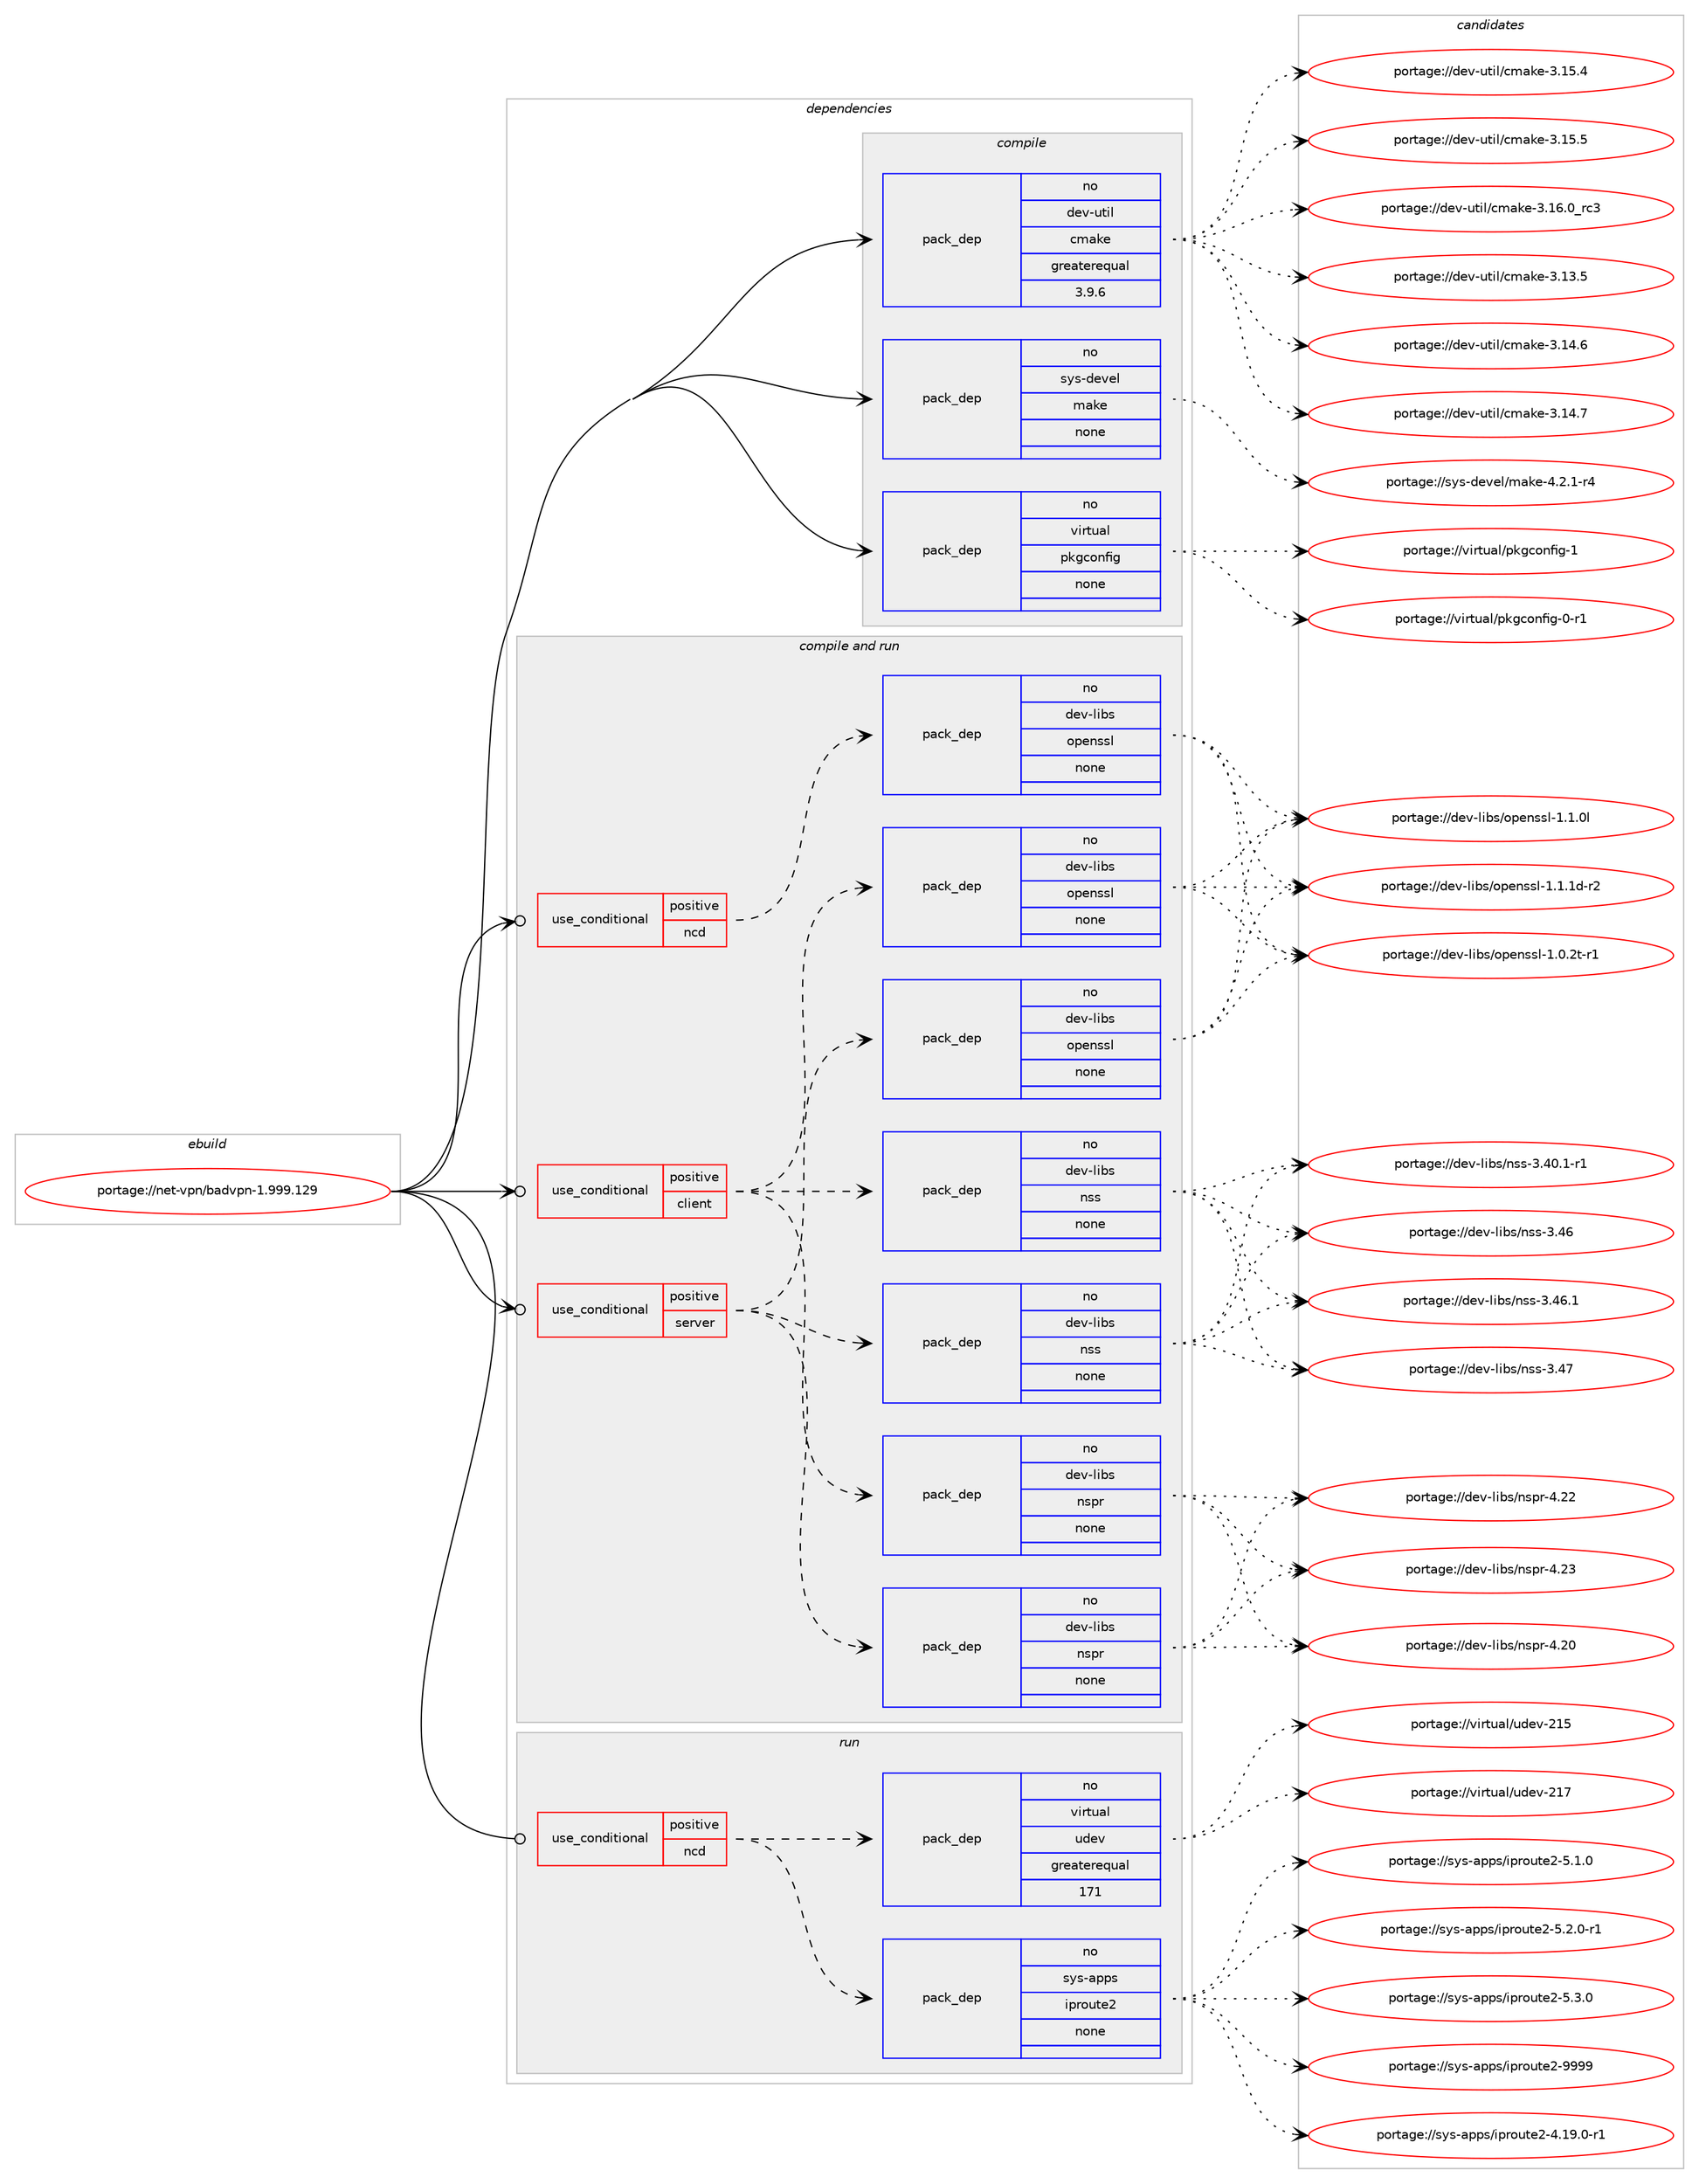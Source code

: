 digraph prolog {

# *************
# Graph options
# *************

newrank=true;
concentrate=true;
compound=true;
graph [rankdir=LR,fontname=Helvetica,fontsize=10,ranksep=1.5];#, ranksep=2.5, nodesep=0.2];
edge  [arrowhead=vee];
node  [fontname=Helvetica,fontsize=10];

# **********
# The ebuild
# **********

subgraph cluster_leftcol {
color=gray;
rank=same;
label=<<i>ebuild</i>>;
id [label="portage://net-vpn/badvpn-1.999.129", color=red, width=4, href="../net-vpn/badvpn-1.999.129.svg"];
}

# ****************
# The dependencies
# ****************

subgraph cluster_midcol {
color=gray;
label=<<i>dependencies</i>>;
subgraph cluster_compile {
fillcolor="#eeeeee";
style=filled;
label=<<i>compile</i>>;
subgraph pack275567 {
dependency376008 [label=<<TABLE BORDER="0" CELLBORDER="1" CELLSPACING="0" CELLPADDING="4" WIDTH="220"><TR><TD ROWSPAN="6" CELLPADDING="30">pack_dep</TD></TR><TR><TD WIDTH="110">no</TD></TR><TR><TD>dev-util</TD></TR><TR><TD>cmake</TD></TR><TR><TD>greaterequal</TD></TR><TR><TD>3.9.6</TD></TR></TABLE>>, shape=none, color=blue];
}
id:e -> dependency376008:w [weight=20,style="solid",arrowhead="vee"];
subgraph pack275568 {
dependency376009 [label=<<TABLE BORDER="0" CELLBORDER="1" CELLSPACING="0" CELLPADDING="4" WIDTH="220"><TR><TD ROWSPAN="6" CELLPADDING="30">pack_dep</TD></TR><TR><TD WIDTH="110">no</TD></TR><TR><TD>sys-devel</TD></TR><TR><TD>make</TD></TR><TR><TD>none</TD></TR><TR><TD></TD></TR></TABLE>>, shape=none, color=blue];
}
id:e -> dependency376009:w [weight=20,style="solid",arrowhead="vee"];
subgraph pack275569 {
dependency376010 [label=<<TABLE BORDER="0" CELLBORDER="1" CELLSPACING="0" CELLPADDING="4" WIDTH="220"><TR><TD ROWSPAN="6" CELLPADDING="30">pack_dep</TD></TR><TR><TD WIDTH="110">no</TD></TR><TR><TD>virtual</TD></TR><TR><TD>pkgconfig</TD></TR><TR><TD>none</TD></TR><TR><TD></TD></TR></TABLE>>, shape=none, color=blue];
}
id:e -> dependency376010:w [weight=20,style="solid",arrowhead="vee"];
}
subgraph cluster_compileandrun {
fillcolor="#eeeeee";
style=filled;
label=<<i>compile and run</i>>;
subgraph cond94060 {
dependency376011 [label=<<TABLE BORDER="0" CELLBORDER="1" CELLSPACING="0" CELLPADDING="4"><TR><TD ROWSPAN="3" CELLPADDING="10">use_conditional</TD></TR><TR><TD>positive</TD></TR><TR><TD>client</TD></TR></TABLE>>, shape=none, color=red];
subgraph pack275570 {
dependency376012 [label=<<TABLE BORDER="0" CELLBORDER="1" CELLSPACING="0" CELLPADDING="4" WIDTH="220"><TR><TD ROWSPAN="6" CELLPADDING="30">pack_dep</TD></TR><TR><TD WIDTH="110">no</TD></TR><TR><TD>dev-libs</TD></TR><TR><TD>nspr</TD></TR><TR><TD>none</TD></TR><TR><TD></TD></TR></TABLE>>, shape=none, color=blue];
}
dependency376011:e -> dependency376012:w [weight=20,style="dashed",arrowhead="vee"];
subgraph pack275571 {
dependency376013 [label=<<TABLE BORDER="0" CELLBORDER="1" CELLSPACING="0" CELLPADDING="4" WIDTH="220"><TR><TD ROWSPAN="6" CELLPADDING="30">pack_dep</TD></TR><TR><TD WIDTH="110">no</TD></TR><TR><TD>dev-libs</TD></TR><TR><TD>nss</TD></TR><TR><TD>none</TD></TR><TR><TD></TD></TR></TABLE>>, shape=none, color=blue];
}
dependency376011:e -> dependency376013:w [weight=20,style="dashed",arrowhead="vee"];
subgraph pack275572 {
dependency376014 [label=<<TABLE BORDER="0" CELLBORDER="1" CELLSPACING="0" CELLPADDING="4" WIDTH="220"><TR><TD ROWSPAN="6" CELLPADDING="30">pack_dep</TD></TR><TR><TD WIDTH="110">no</TD></TR><TR><TD>dev-libs</TD></TR><TR><TD>openssl</TD></TR><TR><TD>none</TD></TR><TR><TD></TD></TR></TABLE>>, shape=none, color=blue];
}
dependency376011:e -> dependency376014:w [weight=20,style="dashed",arrowhead="vee"];
}
id:e -> dependency376011:w [weight=20,style="solid",arrowhead="odotvee"];
subgraph cond94061 {
dependency376015 [label=<<TABLE BORDER="0" CELLBORDER="1" CELLSPACING="0" CELLPADDING="4"><TR><TD ROWSPAN="3" CELLPADDING="10">use_conditional</TD></TR><TR><TD>positive</TD></TR><TR><TD>ncd</TD></TR></TABLE>>, shape=none, color=red];
subgraph pack275573 {
dependency376016 [label=<<TABLE BORDER="0" CELLBORDER="1" CELLSPACING="0" CELLPADDING="4" WIDTH="220"><TR><TD ROWSPAN="6" CELLPADDING="30">pack_dep</TD></TR><TR><TD WIDTH="110">no</TD></TR><TR><TD>dev-libs</TD></TR><TR><TD>openssl</TD></TR><TR><TD>none</TD></TR><TR><TD></TD></TR></TABLE>>, shape=none, color=blue];
}
dependency376015:e -> dependency376016:w [weight=20,style="dashed",arrowhead="vee"];
}
id:e -> dependency376015:w [weight=20,style="solid",arrowhead="odotvee"];
subgraph cond94062 {
dependency376017 [label=<<TABLE BORDER="0" CELLBORDER="1" CELLSPACING="0" CELLPADDING="4"><TR><TD ROWSPAN="3" CELLPADDING="10">use_conditional</TD></TR><TR><TD>positive</TD></TR><TR><TD>server</TD></TR></TABLE>>, shape=none, color=red];
subgraph pack275574 {
dependency376018 [label=<<TABLE BORDER="0" CELLBORDER="1" CELLSPACING="0" CELLPADDING="4" WIDTH="220"><TR><TD ROWSPAN="6" CELLPADDING="30">pack_dep</TD></TR><TR><TD WIDTH="110">no</TD></TR><TR><TD>dev-libs</TD></TR><TR><TD>nspr</TD></TR><TR><TD>none</TD></TR><TR><TD></TD></TR></TABLE>>, shape=none, color=blue];
}
dependency376017:e -> dependency376018:w [weight=20,style="dashed",arrowhead="vee"];
subgraph pack275575 {
dependency376019 [label=<<TABLE BORDER="0" CELLBORDER="1" CELLSPACING="0" CELLPADDING="4" WIDTH="220"><TR><TD ROWSPAN="6" CELLPADDING="30">pack_dep</TD></TR><TR><TD WIDTH="110">no</TD></TR><TR><TD>dev-libs</TD></TR><TR><TD>nss</TD></TR><TR><TD>none</TD></TR><TR><TD></TD></TR></TABLE>>, shape=none, color=blue];
}
dependency376017:e -> dependency376019:w [weight=20,style="dashed",arrowhead="vee"];
subgraph pack275576 {
dependency376020 [label=<<TABLE BORDER="0" CELLBORDER="1" CELLSPACING="0" CELLPADDING="4" WIDTH="220"><TR><TD ROWSPAN="6" CELLPADDING="30">pack_dep</TD></TR><TR><TD WIDTH="110">no</TD></TR><TR><TD>dev-libs</TD></TR><TR><TD>openssl</TD></TR><TR><TD>none</TD></TR><TR><TD></TD></TR></TABLE>>, shape=none, color=blue];
}
dependency376017:e -> dependency376020:w [weight=20,style="dashed",arrowhead="vee"];
}
id:e -> dependency376017:w [weight=20,style="solid",arrowhead="odotvee"];
}
subgraph cluster_run {
fillcolor="#eeeeee";
style=filled;
label=<<i>run</i>>;
subgraph cond94063 {
dependency376021 [label=<<TABLE BORDER="0" CELLBORDER="1" CELLSPACING="0" CELLPADDING="4"><TR><TD ROWSPAN="3" CELLPADDING="10">use_conditional</TD></TR><TR><TD>positive</TD></TR><TR><TD>ncd</TD></TR></TABLE>>, shape=none, color=red];
subgraph pack275577 {
dependency376022 [label=<<TABLE BORDER="0" CELLBORDER="1" CELLSPACING="0" CELLPADDING="4" WIDTH="220"><TR><TD ROWSPAN="6" CELLPADDING="30">pack_dep</TD></TR><TR><TD WIDTH="110">no</TD></TR><TR><TD>sys-apps</TD></TR><TR><TD>iproute2</TD></TR><TR><TD>none</TD></TR><TR><TD></TD></TR></TABLE>>, shape=none, color=blue];
}
dependency376021:e -> dependency376022:w [weight=20,style="dashed",arrowhead="vee"];
subgraph pack275578 {
dependency376023 [label=<<TABLE BORDER="0" CELLBORDER="1" CELLSPACING="0" CELLPADDING="4" WIDTH="220"><TR><TD ROWSPAN="6" CELLPADDING="30">pack_dep</TD></TR><TR><TD WIDTH="110">no</TD></TR><TR><TD>virtual</TD></TR><TR><TD>udev</TD></TR><TR><TD>greaterequal</TD></TR><TR><TD>171</TD></TR></TABLE>>, shape=none, color=blue];
}
dependency376021:e -> dependency376023:w [weight=20,style="dashed",arrowhead="vee"];
}
id:e -> dependency376021:w [weight=20,style="solid",arrowhead="odot"];
}
}

# **************
# The candidates
# **************

subgraph cluster_choices {
rank=same;
color=gray;
label=<<i>candidates</i>>;

subgraph choice275567 {
color=black;
nodesep=1;
choiceportage1001011184511711610510847991099710710145514649514653 [label="portage://dev-util/cmake-3.13.5", color=red, width=4,href="../dev-util/cmake-3.13.5.svg"];
choiceportage1001011184511711610510847991099710710145514649524654 [label="portage://dev-util/cmake-3.14.6", color=red, width=4,href="../dev-util/cmake-3.14.6.svg"];
choiceportage1001011184511711610510847991099710710145514649524655 [label="portage://dev-util/cmake-3.14.7", color=red, width=4,href="../dev-util/cmake-3.14.7.svg"];
choiceportage1001011184511711610510847991099710710145514649534652 [label="portage://dev-util/cmake-3.15.4", color=red, width=4,href="../dev-util/cmake-3.15.4.svg"];
choiceportage1001011184511711610510847991099710710145514649534653 [label="portage://dev-util/cmake-3.15.5", color=red, width=4,href="../dev-util/cmake-3.15.5.svg"];
choiceportage1001011184511711610510847991099710710145514649544648951149951 [label="portage://dev-util/cmake-3.16.0_rc3", color=red, width=4,href="../dev-util/cmake-3.16.0_rc3.svg"];
dependency376008:e -> choiceportage1001011184511711610510847991099710710145514649514653:w [style=dotted,weight="100"];
dependency376008:e -> choiceportage1001011184511711610510847991099710710145514649524654:w [style=dotted,weight="100"];
dependency376008:e -> choiceportage1001011184511711610510847991099710710145514649524655:w [style=dotted,weight="100"];
dependency376008:e -> choiceportage1001011184511711610510847991099710710145514649534652:w [style=dotted,weight="100"];
dependency376008:e -> choiceportage1001011184511711610510847991099710710145514649534653:w [style=dotted,weight="100"];
dependency376008:e -> choiceportage1001011184511711610510847991099710710145514649544648951149951:w [style=dotted,weight="100"];
}
subgraph choice275568 {
color=black;
nodesep=1;
choiceportage1151211154510010111810110847109971071014552465046494511452 [label="portage://sys-devel/make-4.2.1-r4", color=red, width=4,href="../sys-devel/make-4.2.1-r4.svg"];
dependency376009:e -> choiceportage1151211154510010111810110847109971071014552465046494511452:w [style=dotted,weight="100"];
}
subgraph choice275569 {
color=black;
nodesep=1;
choiceportage11810511411611797108471121071039911111010210510345484511449 [label="portage://virtual/pkgconfig-0-r1", color=red, width=4,href="../virtual/pkgconfig-0-r1.svg"];
choiceportage1181051141161179710847112107103991111101021051034549 [label="portage://virtual/pkgconfig-1", color=red, width=4,href="../virtual/pkgconfig-1.svg"];
dependency376010:e -> choiceportage11810511411611797108471121071039911111010210510345484511449:w [style=dotted,weight="100"];
dependency376010:e -> choiceportage1181051141161179710847112107103991111101021051034549:w [style=dotted,weight="100"];
}
subgraph choice275570 {
color=black;
nodesep=1;
choiceportage1001011184510810598115471101151121144552465048 [label="portage://dev-libs/nspr-4.20", color=red, width=4,href="../dev-libs/nspr-4.20.svg"];
choiceportage1001011184510810598115471101151121144552465050 [label="portage://dev-libs/nspr-4.22", color=red, width=4,href="../dev-libs/nspr-4.22.svg"];
choiceportage1001011184510810598115471101151121144552465051 [label="portage://dev-libs/nspr-4.23", color=red, width=4,href="../dev-libs/nspr-4.23.svg"];
dependency376012:e -> choiceportage1001011184510810598115471101151121144552465048:w [style=dotted,weight="100"];
dependency376012:e -> choiceportage1001011184510810598115471101151121144552465050:w [style=dotted,weight="100"];
dependency376012:e -> choiceportage1001011184510810598115471101151121144552465051:w [style=dotted,weight="100"];
}
subgraph choice275571 {
color=black;
nodesep=1;
choiceportage100101118451081059811547110115115455146524846494511449 [label="portage://dev-libs/nss-3.40.1-r1", color=red, width=4,href="../dev-libs/nss-3.40.1-r1.svg"];
choiceportage1001011184510810598115471101151154551465254 [label="portage://dev-libs/nss-3.46", color=red, width=4,href="../dev-libs/nss-3.46.svg"];
choiceportage10010111845108105981154711011511545514652544649 [label="portage://dev-libs/nss-3.46.1", color=red, width=4,href="../dev-libs/nss-3.46.1.svg"];
choiceportage1001011184510810598115471101151154551465255 [label="portage://dev-libs/nss-3.47", color=red, width=4,href="../dev-libs/nss-3.47.svg"];
dependency376013:e -> choiceportage100101118451081059811547110115115455146524846494511449:w [style=dotted,weight="100"];
dependency376013:e -> choiceportage1001011184510810598115471101151154551465254:w [style=dotted,weight="100"];
dependency376013:e -> choiceportage10010111845108105981154711011511545514652544649:w [style=dotted,weight="100"];
dependency376013:e -> choiceportage1001011184510810598115471101151154551465255:w [style=dotted,weight="100"];
}
subgraph choice275572 {
color=black;
nodesep=1;
choiceportage1001011184510810598115471111121011101151151084549464846501164511449 [label="portage://dev-libs/openssl-1.0.2t-r1", color=red, width=4,href="../dev-libs/openssl-1.0.2t-r1.svg"];
choiceportage100101118451081059811547111112101110115115108454946494648108 [label="portage://dev-libs/openssl-1.1.0l", color=red, width=4,href="../dev-libs/openssl-1.1.0l.svg"];
choiceportage1001011184510810598115471111121011101151151084549464946491004511450 [label="portage://dev-libs/openssl-1.1.1d-r2", color=red, width=4,href="../dev-libs/openssl-1.1.1d-r2.svg"];
dependency376014:e -> choiceportage1001011184510810598115471111121011101151151084549464846501164511449:w [style=dotted,weight="100"];
dependency376014:e -> choiceportage100101118451081059811547111112101110115115108454946494648108:w [style=dotted,weight="100"];
dependency376014:e -> choiceportage1001011184510810598115471111121011101151151084549464946491004511450:w [style=dotted,weight="100"];
}
subgraph choice275573 {
color=black;
nodesep=1;
choiceportage1001011184510810598115471111121011101151151084549464846501164511449 [label="portage://dev-libs/openssl-1.0.2t-r1", color=red, width=4,href="../dev-libs/openssl-1.0.2t-r1.svg"];
choiceportage100101118451081059811547111112101110115115108454946494648108 [label="portage://dev-libs/openssl-1.1.0l", color=red, width=4,href="../dev-libs/openssl-1.1.0l.svg"];
choiceportage1001011184510810598115471111121011101151151084549464946491004511450 [label="portage://dev-libs/openssl-1.1.1d-r2", color=red, width=4,href="../dev-libs/openssl-1.1.1d-r2.svg"];
dependency376016:e -> choiceportage1001011184510810598115471111121011101151151084549464846501164511449:w [style=dotted,weight="100"];
dependency376016:e -> choiceportage100101118451081059811547111112101110115115108454946494648108:w [style=dotted,weight="100"];
dependency376016:e -> choiceportage1001011184510810598115471111121011101151151084549464946491004511450:w [style=dotted,weight="100"];
}
subgraph choice275574 {
color=black;
nodesep=1;
choiceportage1001011184510810598115471101151121144552465048 [label="portage://dev-libs/nspr-4.20", color=red, width=4,href="../dev-libs/nspr-4.20.svg"];
choiceportage1001011184510810598115471101151121144552465050 [label="portage://dev-libs/nspr-4.22", color=red, width=4,href="../dev-libs/nspr-4.22.svg"];
choiceportage1001011184510810598115471101151121144552465051 [label="portage://dev-libs/nspr-4.23", color=red, width=4,href="../dev-libs/nspr-4.23.svg"];
dependency376018:e -> choiceportage1001011184510810598115471101151121144552465048:w [style=dotted,weight="100"];
dependency376018:e -> choiceportage1001011184510810598115471101151121144552465050:w [style=dotted,weight="100"];
dependency376018:e -> choiceportage1001011184510810598115471101151121144552465051:w [style=dotted,weight="100"];
}
subgraph choice275575 {
color=black;
nodesep=1;
choiceportage100101118451081059811547110115115455146524846494511449 [label="portage://dev-libs/nss-3.40.1-r1", color=red, width=4,href="../dev-libs/nss-3.40.1-r1.svg"];
choiceportage1001011184510810598115471101151154551465254 [label="portage://dev-libs/nss-3.46", color=red, width=4,href="../dev-libs/nss-3.46.svg"];
choiceportage10010111845108105981154711011511545514652544649 [label="portage://dev-libs/nss-3.46.1", color=red, width=4,href="../dev-libs/nss-3.46.1.svg"];
choiceportage1001011184510810598115471101151154551465255 [label="portage://dev-libs/nss-3.47", color=red, width=4,href="../dev-libs/nss-3.47.svg"];
dependency376019:e -> choiceportage100101118451081059811547110115115455146524846494511449:w [style=dotted,weight="100"];
dependency376019:e -> choiceportage1001011184510810598115471101151154551465254:w [style=dotted,weight="100"];
dependency376019:e -> choiceportage10010111845108105981154711011511545514652544649:w [style=dotted,weight="100"];
dependency376019:e -> choiceportage1001011184510810598115471101151154551465255:w [style=dotted,weight="100"];
}
subgraph choice275576 {
color=black;
nodesep=1;
choiceportage1001011184510810598115471111121011101151151084549464846501164511449 [label="portage://dev-libs/openssl-1.0.2t-r1", color=red, width=4,href="../dev-libs/openssl-1.0.2t-r1.svg"];
choiceportage100101118451081059811547111112101110115115108454946494648108 [label="portage://dev-libs/openssl-1.1.0l", color=red, width=4,href="../dev-libs/openssl-1.1.0l.svg"];
choiceportage1001011184510810598115471111121011101151151084549464946491004511450 [label="portage://dev-libs/openssl-1.1.1d-r2", color=red, width=4,href="../dev-libs/openssl-1.1.1d-r2.svg"];
dependency376020:e -> choiceportage1001011184510810598115471111121011101151151084549464846501164511449:w [style=dotted,weight="100"];
dependency376020:e -> choiceportage100101118451081059811547111112101110115115108454946494648108:w [style=dotted,weight="100"];
dependency376020:e -> choiceportage1001011184510810598115471111121011101151151084549464946491004511450:w [style=dotted,weight="100"];
}
subgraph choice275577 {
color=black;
nodesep=1;
choiceportage11512111545971121121154710511211411111711610150455246495746484511449 [label="portage://sys-apps/iproute2-4.19.0-r1", color=red, width=4,href="../sys-apps/iproute2-4.19.0-r1.svg"];
choiceportage11512111545971121121154710511211411111711610150455346494648 [label="portage://sys-apps/iproute2-5.1.0", color=red, width=4,href="../sys-apps/iproute2-5.1.0.svg"];
choiceportage115121115459711211211547105112114111117116101504553465046484511449 [label="portage://sys-apps/iproute2-5.2.0-r1", color=red, width=4,href="../sys-apps/iproute2-5.2.0-r1.svg"];
choiceportage11512111545971121121154710511211411111711610150455346514648 [label="portage://sys-apps/iproute2-5.3.0", color=red, width=4,href="../sys-apps/iproute2-5.3.0.svg"];
choiceportage115121115459711211211547105112114111117116101504557575757 [label="portage://sys-apps/iproute2-9999", color=red, width=4,href="../sys-apps/iproute2-9999.svg"];
dependency376022:e -> choiceportage11512111545971121121154710511211411111711610150455246495746484511449:w [style=dotted,weight="100"];
dependency376022:e -> choiceportage11512111545971121121154710511211411111711610150455346494648:w [style=dotted,weight="100"];
dependency376022:e -> choiceportage115121115459711211211547105112114111117116101504553465046484511449:w [style=dotted,weight="100"];
dependency376022:e -> choiceportage11512111545971121121154710511211411111711610150455346514648:w [style=dotted,weight="100"];
dependency376022:e -> choiceportage115121115459711211211547105112114111117116101504557575757:w [style=dotted,weight="100"];
}
subgraph choice275578 {
color=black;
nodesep=1;
choiceportage118105114116117971084711710010111845504953 [label="portage://virtual/udev-215", color=red, width=4,href="../virtual/udev-215.svg"];
choiceportage118105114116117971084711710010111845504955 [label="portage://virtual/udev-217", color=red, width=4,href="../virtual/udev-217.svg"];
dependency376023:e -> choiceportage118105114116117971084711710010111845504953:w [style=dotted,weight="100"];
dependency376023:e -> choiceportage118105114116117971084711710010111845504955:w [style=dotted,weight="100"];
}
}

}
